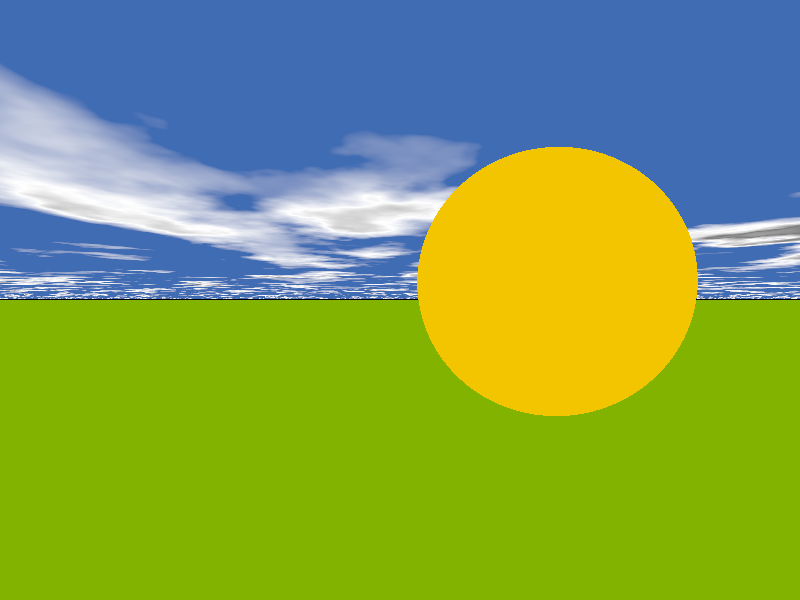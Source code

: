 #version 3.6; // 3.7
global_settings{assumed_gamma 1.0}
#default{ finish{ ambient 0.1 diffuse 0.9 }}
//------------------------------------------
#include "colors.inc"
#include "textures.inc"
#include "shapes.inc"
//------------------------------------------
// camera ----------------------------------
camera{ location  <0.0 , 1.0 ,-3.0>
        look_at   <0.0 , 1.0 , 0.0>
        right x*image_width/image_height
        angle 75 }
// sun -------------------------------------
light_source{<1500,3000,-2500> color rgb<1,0.75,1>}
// sky -------------------------------------
plane{ <0,1,0>,1 hollow
       texture{
         pigment{ bozo turbulence 0.92
           color_map{
                 [0.00 rgb<0.05,0.15,0.45>]
                 [0.50 rgb<0.05,0.15,0.45>]
                 [0.70 rgb<1,1,1>        ]
                 [0.85 rgb<0.2,0.2,0.2>  ]
                 [1.00 rgb<0.5,0.5,0.5>  ]
                       } //
           scale<1,1,1.5>*2.5
           translate<0,0,0>
           } // end of pigment
         finish {ambient 1 diffuse 0}
        } // end of texture
       scale 10000}
// fog on the ground -----------------------
fog { fog_type   2
      distance   50
      color      rgb<1,1,1>*0.8
      fog_offset 0.1
      fog_alt    1.5
      turbulence 1.8
    } //
// ground ----------------------------------
plane{ <0,1,0>, 0
       texture{
          pigment{ color rgb<0.22,0.45,0>}
          normal { bumps 0.75 scale 0.015 }
          finish { phong 0.1 }
       } // end of texture
     } // end of plane
//------------------------------------------
// objects in scene ------------------------
sphere{ <0,0,0>, 0.75
        translate<0.85,1.1,0>
        texture{
          pigment{ color rgb<0.9,0.55,0>}
          finish { phong 1 }
        } // end of texture
      } // end of sphere
//------------------------------------- end
